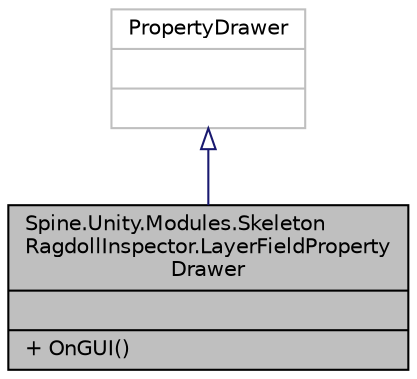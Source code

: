 digraph "Spine.Unity.Modules.SkeletonRagdollInspector.LayerFieldPropertyDrawer"
{
 // LATEX_PDF_SIZE
  edge [fontname="Helvetica",fontsize="10",labelfontname="Helvetica",labelfontsize="10"];
  node [fontname="Helvetica",fontsize="10",shape=record];
  Node1 [label="{Spine.Unity.Modules.Skeleton\lRagdollInspector.LayerFieldProperty\lDrawer\n||+ OnGUI()\l}",height=0.2,width=0.4,color="black", fillcolor="grey75", style="filled", fontcolor="black",tooltip=" "];
  Node2 -> Node1 [dir="back",color="midnightblue",fontsize="10",style="solid",arrowtail="onormal"];
  Node2 [label="{PropertyDrawer\n||}",height=0.2,width=0.4,color="grey75", fillcolor="white", style="filled",tooltip=" "];
}
